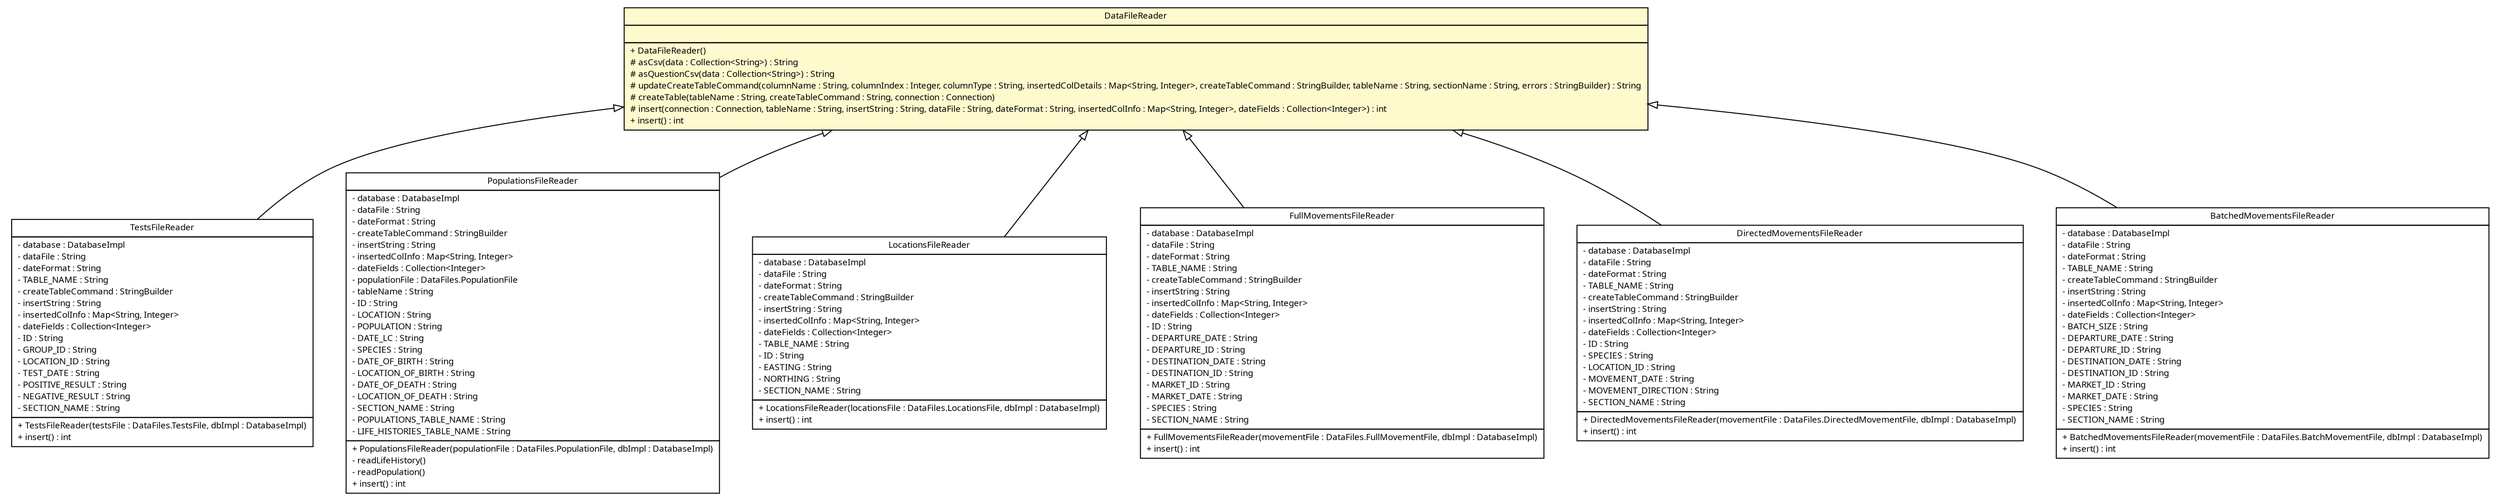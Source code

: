 #!/usr/local/bin/dot
#
# Class diagram 
# Generated by UMLGraph version R5_6 (http://www.umlgraph.org/)
#

digraph G {
	edge [fontname="Trebuchet MS",fontsize=10,labelfontname="Trebuchet MS",labelfontsize=10];
	node [fontname="Trebuchet MS",fontsize=10,shape=plaintext];
	nodesep=0.25;
	ranksep=0.5;
	// broadwick.data.readers.TestsFileReader
	c7339 [label=<<table title="broadwick.data.readers.TestsFileReader" border="0" cellborder="1" cellspacing="0" cellpadding="2" port="p" href="./TestsFileReader.html">
		<tr><td><table border="0" cellspacing="0" cellpadding="1">
<tr><td align="center" balign="center"><font face="Trebuchet MS"> TestsFileReader </font></td></tr>
		</table></td></tr>
		<tr><td><table border="0" cellspacing="0" cellpadding="1">
<tr><td align="left" balign="left"> - database : DatabaseImpl </td></tr>
<tr><td align="left" balign="left"> - dataFile : String </td></tr>
<tr><td align="left" balign="left"> - dateFormat : String </td></tr>
<tr><td align="left" balign="left"> - TABLE_NAME : String </td></tr>
<tr><td align="left" balign="left"> - createTableCommand : StringBuilder </td></tr>
<tr><td align="left" balign="left"> - insertString : String </td></tr>
<tr><td align="left" balign="left"> - insertedColInfo : Map&lt;String, Integer&gt; </td></tr>
<tr><td align="left" balign="left"> - dateFields : Collection&lt;Integer&gt; </td></tr>
<tr><td align="left" balign="left"> - ID : String </td></tr>
<tr><td align="left" balign="left"> - GROUP_ID : String </td></tr>
<tr><td align="left" balign="left"> - LOCATION_ID : String </td></tr>
<tr><td align="left" balign="left"> - TEST_DATE : String </td></tr>
<tr><td align="left" balign="left"> - POSITIVE_RESULT : String </td></tr>
<tr><td align="left" balign="left"> - NEGATIVE_RESULT : String </td></tr>
<tr><td align="left" balign="left"> - SECTION_NAME : String </td></tr>
		</table></td></tr>
		<tr><td><table border="0" cellspacing="0" cellpadding="1">
<tr><td align="left" balign="left"> + TestsFileReader(testsFile : DataFiles.TestsFile, dbImpl : DatabaseImpl) </td></tr>
<tr><td align="left" balign="left"> + insert() : int </td></tr>
		</table></td></tr>
		</table>>, URL="./TestsFileReader.html", fontname="Trebuchet MS", fontcolor="black", fontsize=9.0];
	// broadwick.data.readers.PopulationsFileReader
	c7340 [label=<<table title="broadwick.data.readers.PopulationsFileReader" border="0" cellborder="1" cellspacing="0" cellpadding="2" port="p" href="./PopulationsFileReader.html">
		<tr><td><table border="0" cellspacing="0" cellpadding="1">
<tr><td align="center" balign="center"><font face="Trebuchet MS"> PopulationsFileReader </font></td></tr>
		</table></td></tr>
		<tr><td><table border="0" cellspacing="0" cellpadding="1">
<tr><td align="left" balign="left"> - database : DatabaseImpl </td></tr>
<tr><td align="left" balign="left"> - dataFile : String </td></tr>
<tr><td align="left" balign="left"> - dateFormat : String </td></tr>
<tr><td align="left" balign="left"> - createTableCommand : StringBuilder </td></tr>
<tr><td align="left" balign="left"> - insertString : String </td></tr>
<tr><td align="left" balign="left"> - insertedColInfo : Map&lt;String, Integer&gt; </td></tr>
<tr><td align="left" balign="left"> - dateFields : Collection&lt;Integer&gt; </td></tr>
<tr><td align="left" balign="left"> - populationFile : DataFiles.PopulationFile </td></tr>
<tr><td align="left" balign="left"> - tableName : String </td></tr>
<tr><td align="left" balign="left"> - ID : String </td></tr>
<tr><td align="left" balign="left"> - LOCATION : String </td></tr>
<tr><td align="left" balign="left"> - POPULATION : String </td></tr>
<tr><td align="left" balign="left"> - DATE_LC : String </td></tr>
<tr><td align="left" balign="left"> - SPECIES : String </td></tr>
<tr><td align="left" balign="left"> - DATE_OF_BIRTH : String </td></tr>
<tr><td align="left" balign="left"> - LOCATION_OF_BIRTH : String </td></tr>
<tr><td align="left" balign="left"> - DATE_OF_DEATH : String </td></tr>
<tr><td align="left" balign="left"> - LOCATION_OF_DEATH : String </td></tr>
<tr><td align="left" balign="left"> - SECTION_NAME : String </td></tr>
<tr><td align="left" balign="left"> - POPULATIONS_TABLE_NAME : String </td></tr>
<tr><td align="left" balign="left"> - LIFE_HISTORIES_TABLE_NAME : String </td></tr>
		</table></td></tr>
		<tr><td><table border="0" cellspacing="0" cellpadding="1">
<tr><td align="left" balign="left"> + PopulationsFileReader(populationFile : DataFiles.PopulationFile, dbImpl : DatabaseImpl) </td></tr>
<tr><td align="left" balign="left"> - readLifeHistory() </td></tr>
<tr><td align="left" balign="left"> - readPopulation() </td></tr>
<tr><td align="left" balign="left"> + insert() : int </td></tr>
		</table></td></tr>
		</table>>, URL="./PopulationsFileReader.html", fontname="Trebuchet MS", fontcolor="black", fontsize=9.0];
	// broadwick.data.readers.LocationsFileReader
	c7341 [label=<<table title="broadwick.data.readers.LocationsFileReader" border="0" cellborder="1" cellspacing="0" cellpadding="2" port="p" href="./LocationsFileReader.html">
		<tr><td><table border="0" cellspacing="0" cellpadding="1">
<tr><td align="center" balign="center"><font face="Trebuchet MS"> LocationsFileReader </font></td></tr>
		</table></td></tr>
		<tr><td><table border="0" cellspacing="0" cellpadding="1">
<tr><td align="left" balign="left"> - database : DatabaseImpl </td></tr>
<tr><td align="left" balign="left"> - dataFile : String </td></tr>
<tr><td align="left" balign="left"> - dateFormat : String </td></tr>
<tr><td align="left" balign="left"> - createTableCommand : StringBuilder </td></tr>
<tr><td align="left" balign="left"> - insertString : String </td></tr>
<tr><td align="left" balign="left"> - insertedColInfo : Map&lt;String, Integer&gt; </td></tr>
<tr><td align="left" balign="left"> - dateFields : Collection&lt;Integer&gt; </td></tr>
<tr><td align="left" balign="left"> - TABLE_NAME : String </td></tr>
<tr><td align="left" balign="left"> - ID : String </td></tr>
<tr><td align="left" balign="left"> - EASTING : String </td></tr>
<tr><td align="left" balign="left"> - NORTHING : String </td></tr>
<tr><td align="left" balign="left"> - SECTION_NAME : String </td></tr>
		</table></td></tr>
		<tr><td><table border="0" cellspacing="0" cellpadding="1">
<tr><td align="left" balign="left"> + LocationsFileReader(locationsFile : DataFiles.LocationsFile, dbImpl : DatabaseImpl) </td></tr>
<tr><td align="left" balign="left"> + insert() : int </td></tr>
		</table></td></tr>
		</table>>, URL="./LocationsFileReader.html", fontname="Trebuchet MS", fontcolor="black", fontsize=9.0];
	// broadwick.data.readers.FullMovementsFileReader
	c7342 [label=<<table title="broadwick.data.readers.FullMovementsFileReader" border="0" cellborder="1" cellspacing="0" cellpadding="2" port="p" href="./FullMovementsFileReader.html">
		<tr><td><table border="0" cellspacing="0" cellpadding="1">
<tr><td align="center" balign="center"><font face="Trebuchet MS"> FullMovementsFileReader </font></td></tr>
		</table></td></tr>
		<tr><td><table border="0" cellspacing="0" cellpadding="1">
<tr><td align="left" balign="left"> - database : DatabaseImpl </td></tr>
<tr><td align="left" balign="left"> - dataFile : String </td></tr>
<tr><td align="left" balign="left"> - dateFormat : String </td></tr>
<tr><td align="left" balign="left"> - TABLE_NAME : String </td></tr>
<tr><td align="left" balign="left"> - createTableCommand : StringBuilder </td></tr>
<tr><td align="left" balign="left"> - insertString : String </td></tr>
<tr><td align="left" balign="left"> - insertedColInfo : Map&lt;String, Integer&gt; </td></tr>
<tr><td align="left" balign="left"> - dateFields : Collection&lt;Integer&gt; </td></tr>
<tr><td align="left" balign="left"> - ID : String </td></tr>
<tr><td align="left" balign="left"> - DEPARTURE_DATE : String </td></tr>
<tr><td align="left" balign="left"> - DEPARTURE_ID : String </td></tr>
<tr><td align="left" balign="left"> - DESTINATION_DATE : String </td></tr>
<tr><td align="left" balign="left"> - DESTINATION_ID : String </td></tr>
<tr><td align="left" balign="left"> - MARKET_ID : String </td></tr>
<tr><td align="left" balign="left"> - MARKET_DATE : String </td></tr>
<tr><td align="left" balign="left"> - SPECIES : String </td></tr>
<tr><td align="left" balign="left"> - SECTION_NAME : String </td></tr>
		</table></td></tr>
		<tr><td><table border="0" cellspacing="0" cellpadding="1">
<tr><td align="left" balign="left"> + FullMovementsFileReader(movementFile : DataFiles.FullMovementFile, dbImpl : DatabaseImpl) </td></tr>
<tr><td align="left" balign="left"> + insert() : int </td></tr>
		</table></td></tr>
		</table>>, URL="./FullMovementsFileReader.html", fontname="Trebuchet MS", fontcolor="black", fontsize=9.0];
	// broadwick.data.readers.DirectedMovementsFileReader
	c7343 [label=<<table title="broadwick.data.readers.DirectedMovementsFileReader" border="0" cellborder="1" cellspacing="0" cellpadding="2" port="p" href="./DirectedMovementsFileReader.html">
		<tr><td><table border="0" cellspacing="0" cellpadding="1">
<tr><td align="center" balign="center"><font face="Trebuchet MS"> DirectedMovementsFileReader </font></td></tr>
		</table></td></tr>
		<tr><td><table border="0" cellspacing="0" cellpadding="1">
<tr><td align="left" balign="left"> - database : DatabaseImpl </td></tr>
<tr><td align="left" balign="left"> - dataFile : String </td></tr>
<tr><td align="left" balign="left"> - dateFormat : String </td></tr>
<tr><td align="left" balign="left"> - TABLE_NAME : String </td></tr>
<tr><td align="left" balign="left"> - createTableCommand : StringBuilder </td></tr>
<tr><td align="left" balign="left"> - insertString : String </td></tr>
<tr><td align="left" balign="left"> - insertedColInfo : Map&lt;String, Integer&gt; </td></tr>
<tr><td align="left" balign="left"> - dateFields : Collection&lt;Integer&gt; </td></tr>
<tr><td align="left" balign="left"> - ID : String </td></tr>
<tr><td align="left" balign="left"> - SPECIES : String </td></tr>
<tr><td align="left" balign="left"> - LOCATION_ID : String </td></tr>
<tr><td align="left" balign="left"> - MOVEMENT_DATE : String </td></tr>
<tr><td align="left" balign="left"> - MOVEMENT_DIRECTION : String </td></tr>
<tr><td align="left" balign="left"> - SECTION_NAME : String </td></tr>
		</table></td></tr>
		<tr><td><table border="0" cellspacing="0" cellpadding="1">
<tr><td align="left" balign="left"> + DirectedMovementsFileReader(movementFile : DataFiles.DirectedMovementFile, dbImpl : DatabaseImpl) </td></tr>
<tr><td align="left" balign="left"> + insert() : int </td></tr>
		</table></td></tr>
		</table>>, URL="./DirectedMovementsFileReader.html", fontname="Trebuchet MS", fontcolor="black", fontsize=9.0];
	// broadwick.data.readers.DataFileReader
	c7344 [label=<<table title="broadwick.data.readers.DataFileReader" border="0" cellborder="1" cellspacing="0" cellpadding="2" port="p" bgcolor="lemonChiffon" href="./DataFileReader.html">
		<tr><td><table border="0" cellspacing="0" cellpadding="1">
<tr><td align="center" balign="center"><font face="Trebuchet MS"> DataFileReader </font></td></tr>
		</table></td></tr>
		<tr><td><table border="0" cellspacing="0" cellpadding="1">
<tr><td align="left" balign="left">  </td></tr>
		</table></td></tr>
		<tr><td><table border="0" cellspacing="0" cellpadding="1">
<tr><td align="left" balign="left"> + DataFileReader() </td></tr>
<tr><td align="left" balign="left"> # asCsv(data : Collection&lt;String&gt;) : String </td></tr>
<tr><td align="left" balign="left"> # asQuestionCsv(data : Collection&lt;String&gt;) : String </td></tr>
<tr><td align="left" balign="left"> # updateCreateTableCommand(columnName : String, columnIndex : Integer, columnType : String, insertedColDetails : Map&lt;String, Integer&gt;, createTableCommand : StringBuilder, tableName : String, sectionName : String, errors : StringBuilder) : String </td></tr>
<tr><td align="left" balign="left"> # createTable(tableName : String, createTableCommand : String, connection : Connection) </td></tr>
<tr><td align="left" balign="left"> # insert(connection : Connection, tableName : String, insertString : String, dataFile : String, dateFormat : String, insertedColInfo : Map&lt;String, Integer&gt;, dateFields : Collection&lt;Integer&gt;) : int </td></tr>
<tr><td align="left" balign="left"><font face="Trebuchet MS" point-size="9.0"> + insert() : int </font></td></tr>
		</table></td></tr>
		</table>>, URL="./DataFileReader.html", fontname="Trebuchet MS", fontcolor="black", fontsize=9.0];
	// broadwick.data.readers.BatchedMovementsFileReader
	c7345 [label=<<table title="broadwick.data.readers.BatchedMovementsFileReader" border="0" cellborder="1" cellspacing="0" cellpadding="2" port="p" href="./BatchedMovementsFileReader.html">
		<tr><td><table border="0" cellspacing="0" cellpadding="1">
<tr><td align="center" balign="center"><font face="Trebuchet MS"> BatchedMovementsFileReader </font></td></tr>
		</table></td></tr>
		<tr><td><table border="0" cellspacing="0" cellpadding="1">
<tr><td align="left" balign="left"> - database : DatabaseImpl </td></tr>
<tr><td align="left" balign="left"> - dataFile : String </td></tr>
<tr><td align="left" balign="left"> - dateFormat : String </td></tr>
<tr><td align="left" balign="left"> - TABLE_NAME : String </td></tr>
<tr><td align="left" balign="left"> - createTableCommand : StringBuilder </td></tr>
<tr><td align="left" balign="left"> - insertString : String </td></tr>
<tr><td align="left" balign="left"> - insertedColInfo : Map&lt;String, Integer&gt; </td></tr>
<tr><td align="left" balign="left"> - dateFields : Collection&lt;Integer&gt; </td></tr>
<tr><td align="left" balign="left"> - BATCH_SIZE : String </td></tr>
<tr><td align="left" balign="left"> - DEPARTURE_DATE : String </td></tr>
<tr><td align="left" balign="left"> - DEPARTURE_ID : String </td></tr>
<tr><td align="left" balign="left"> - DESTINATION_DATE : String </td></tr>
<tr><td align="left" balign="left"> - DESTINATION_ID : String </td></tr>
<tr><td align="left" balign="left"> - MARKET_ID : String </td></tr>
<tr><td align="left" balign="left"> - MARKET_DATE : String </td></tr>
<tr><td align="left" balign="left"> - SPECIES : String </td></tr>
<tr><td align="left" balign="left"> - SECTION_NAME : String </td></tr>
		</table></td></tr>
		<tr><td><table border="0" cellspacing="0" cellpadding="1">
<tr><td align="left" balign="left"> + BatchedMovementsFileReader(movementFile : DataFiles.BatchMovementFile, dbImpl : DatabaseImpl) </td></tr>
<tr><td align="left" balign="left"> + insert() : int </td></tr>
		</table></td></tr>
		</table>>, URL="./BatchedMovementsFileReader.html", fontname="Trebuchet MS", fontcolor="black", fontsize=9.0];
	//broadwick.data.readers.TestsFileReader extends broadwick.data.readers.DataFileReader
	c7344:p -> c7339:p [dir=back,arrowtail=empty];
	//broadwick.data.readers.PopulationsFileReader extends broadwick.data.readers.DataFileReader
	c7344:p -> c7340:p [dir=back,arrowtail=empty];
	//broadwick.data.readers.LocationsFileReader extends broadwick.data.readers.DataFileReader
	c7344:p -> c7341:p [dir=back,arrowtail=empty];
	//broadwick.data.readers.FullMovementsFileReader extends broadwick.data.readers.DataFileReader
	c7344:p -> c7342:p [dir=back,arrowtail=empty];
	//broadwick.data.readers.DirectedMovementsFileReader extends broadwick.data.readers.DataFileReader
	c7344:p -> c7343:p [dir=back,arrowtail=empty];
	//broadwick.data.readers.BatchedMovementsFileReader extends broadwick.data.readers.DataFileReader
	c7344:p -> c7345:p [dir=back,arrowtail=empty];
}

